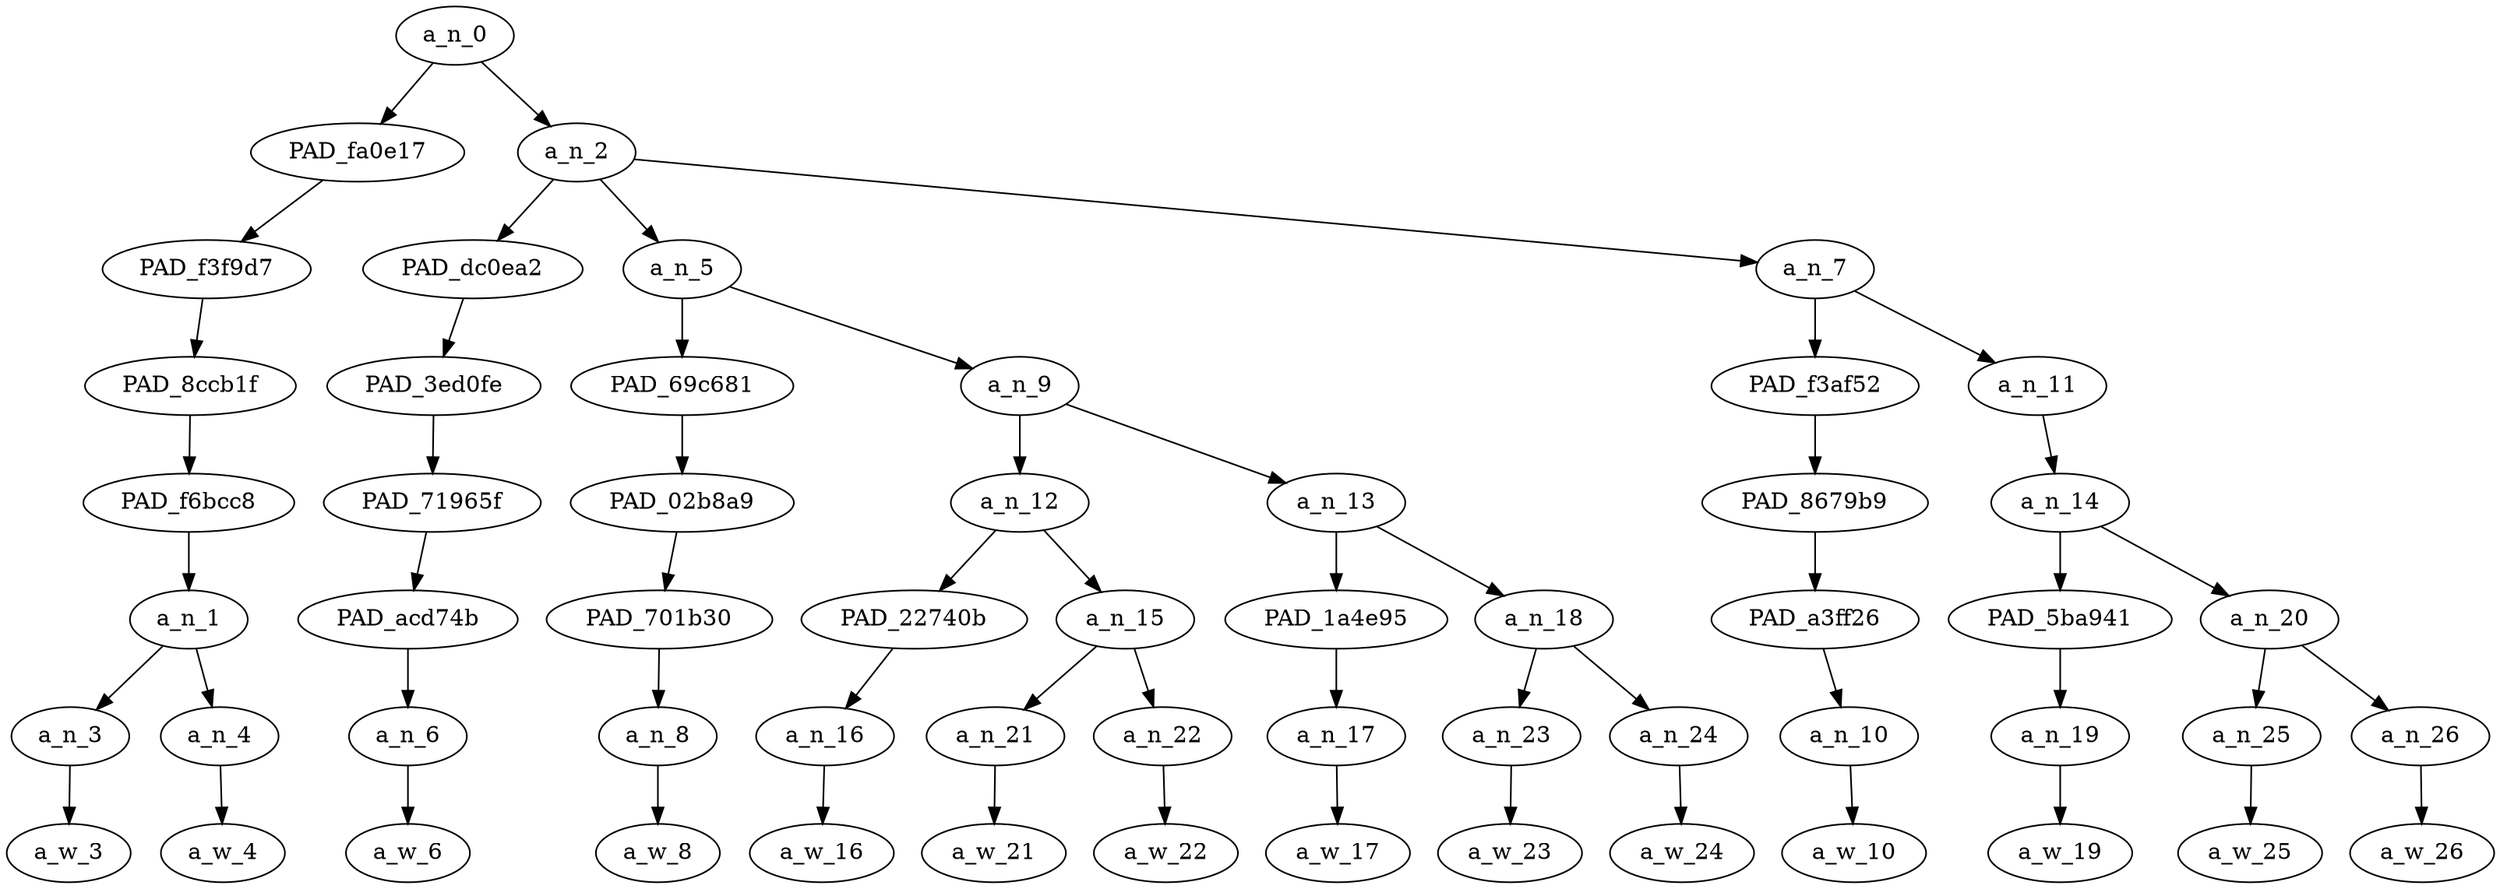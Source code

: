 strict digraph "" {
	a_n_0	[div_dir=1,
		index=0,
		level=7,
		pos="4.1875,7!",
		text_span="[0, 1, 2, 3, 4, 5, 6, 7, 8, 9, 10, 11, 12, 13]",
		value=1.00000002];
	PAD_fa0e17	[div_dir=1,
		index=0,
		level=6,
		pos="0.5,6!",
		text_span="[0, 1]",
		value=0.28413166];
	a_n_0 -> PAD_fa0e17;
	a_n_2	[div_dir=-1,
		index=1,
		level=6,
		pos="7.875,6!",
		text_span="[2, 3, 4, 5, 6, 7, 8, 9, 10, 11, 12, 13]",
		value=0.71586437];
	a_n_0 -> a_n_2;
	PAD_f3f9d7	[div_dir=1,
		index=0,
		level=5,
		pos="0.5,5!",
		text_span="[0, 1]",
		value=0.28413166];
	PAD_fa0e17 -> PAD_f3f9d7;
	PAD_8ccb1f	[div_dir=1,
		index=0,
		level=4,
		pos="0.5,4!",
		text_span="[0, 1]",
		value=0.28413166];
	PAD_f3f9d7 -> PAD_8ccb1f;
	PAD_f6bcc8	[div_dir=1,
		index=0,
		level=3,
		pos="0.5,3!",
		text_span="[0, 1]",
		value=0.28413166];
	PAD_8ccb1f -> PAD_f6bcc8;
	a_n_1	[div_dir=1,
		index=0,
		level=2,
		pos="0.5,2!",
		text_span="[0, 1]",
		value=0.28413166];
	PAD_f6bcc8 -> a_n_1;
	a_n_3	[div_dir=-1,
		index=0,
		level=1,
		pos="0.0,1!",
		text_span="[0]",
		value=0.15748892];
	a_n_1 -> a_n_3;
	a_n_4	[div_dir=1,
		index=1,
		level=1,
		pos="1.0,1!",
		text_span="[1]",
		value=0.12650253];
	a_n_1 -> a_n_4;
	a_w_3	[div_dir=0,
		index=0,
		level=0,
		pos="0,0!",
		text_span="[0]",
		value=ind];
	a_n_3 -> a_w_3;
	a_w_4	[div_dir=0,
		index=1,
		level=0,
		pos="1,0!",
		text_span="[1]",
		value=wv];
	a_n_4 -> a_w_4;
	PAD_dc0ea2	[div_dir=-1,
		index=2,
		level=5,
		pos="9.0,5!",
		text_span="[9]",
		value=0.05268203];
	a_n_2 -> PAD_dc0ea2;
	a_n_5	[div_dir=-1,
		index=1,
		level=5,
		pos="3.75,5!",
		text_span="[2, 3, 4, 5, 6, 7, 8]",
		value=0.43902015];
	a_n_2 -> a_n_5;
	a_n_7	[div_dir=1,
		index=3,
		level=5,
		pos="10.875,5!",
		text_span="[10, 11, 12, 13]",
		value=0.22409334];
	a_n_2 -> a_n_7;
	PAD_3ed0fe	[div_dir=-1,
		index=3,
		level=4,
		pos="9.0,4!",
		text_span="[9]",
		value=0.05268203];
	PAD_dc0ea2 -> PAD_3ed0fe;
	PAD_71965f	[div_dir=-1,
		index=4,
		level=3,
		pos="9.0,3!",
		text_span="[9]",
		value=0.05268203];
	PAD_3ed0fe -> PAD_71965f;
	PAD_acd74b	[div_dir=-1,
		index=6,
		level=2,
		pos="9.0,2!",
		text_span="[9]",
		value=0.05268203];
	PAD_71965f -> PAD_acd74b;
	a_n_6	[div_dir=-1,
		index=9,
		level=1,
		pos="9.0,1!",
		text_span="[9]",
		value=0.05268203];
	PAD_acd74b -> a_n_6;
	a_w_6	[div_dir=0,
		index=9,
		level=0,
		pos="9,0!",
		text_span="[9]",
		value=and];
	a_n_6 -> a_w_6;
	PAD_69c681	[div_dir=1,
		index=1,
		level=4,
		pos="2.0,4!",
		text_span="[2]",
		value=0.05630741];
	a_n_5 -> PAD_69c681;
	a_n_9	[div_dir=-1,
		index=2,
		level=4,
		pos="5.5,4!",
		text_span="[3, 4, 5, 6, 7, 8]",
		value=0.38258369];
	a_n_5 -> a_n_9;
	PAD_02b8a9	[div_dir=1,
		index=1,
		level=3,
		pos="2.0,3!",
		text_span="[2]",
		value=0.05630741];
	PAD_69c681 -> PAD_02b8a9;
	PAD_701b30	[div_dir=1,
		index=1,
		level=2,
		pos="2.0,2!",
		text_span="[2]",
		value=0.05630741];
	PAD_02b8a9 -> PAD_701b30;
	a_n_8	[div_dir=1,
		index=2,
		level=1,
		pos="2.0,1!",
		text_span="[2]",
		value=0.05630741];
	PAD_701b30 -> a_n_8;
	a_w_8	[div_dir=0,
		index=2,
		level=0,
		pos="2,0!",
		text_span="[2]",
		value=saw];
	a_n_8 -> a_w_8;
	a_n_12	[div_dir=-1,
		index=2,
		level=3,
		pos="4.25,3!",
		text_span="[3, 4, 5]",
		value=0.16841163];
	a_n_9 -> a_n_12;
	a_n_13	[div_dir=-1,
		index=3,
		level=3,
		pos="6.75,3!",
		text_span="[6, 7, 8]",
		value=0.21398682];
	a_n_9 -> a_n_13;
	PAD_22740b	[div_dir=-1,
		index=3,
		level=2,
		pos="5.0,2!",
		text_span="[5]",
		value=0.05450281];
	a_n_12 -> PAD_22740b;
	a_n_15	[div_dir=-1,
		index=2,
		level=2,
		pos="3.5,2!",
		text_span="[3, 4]",
		value=0.11378088];
	a_n_12 -> a_n_15;
	a_n_16	[div_dir=-1,
		index=5,
		level=1,
		pos="5.0,1!",
		text_span="[5]",
		value=0.05450281];
	PAD_22740b -> a_n_16;
	a_w_16	[div_dir=0,
		index=5,
		level=0,
		pos="5,0!",
		text_span="[5]",
		value=women];
	a_n_16 -> a_w_16;
	a_n_21	[div_dir=-1,
		index=3,
		level=1,
		pos="3.0,1!",
		text_span="[3]",
		value=0.04667205];
	a_n_15 -> a_n_21;
	a_n_22	[div_dir=-1,
		index=4,
		level=1,
		pos="4.0,1!",
		text_span="[4]",
		value=0.06697062];
	a_n_15 -> a_n_22;
	a_w_21	[div_dir=0,
		index=3,
		level=0,
		pos="3,0!",
		text_span="[3]",
		value=south];
	a_n_21 -> a_w_21;
	a_w_22	[div_dir=0,
		index=4,
		level=0,
		pos="4,0!",
		text_span="[4]",
		value=africa];
	a_n_22 -> a_w_22;
	PAD_1a4e95	[div_dir=1,
		index=4,
		level=2,
		pos="6.0,2!",
		text_span="[6]",
		value=0.04142859];
	a_n_13 -> PAD_1a4e95;
	a_n_18	[div_dir=-1,
		index=5,
		level=2,
		pos="7.5,2!",
		text_span="[7, 8]",
		value=0.17242417];
	a_n_13 -> a_n_18;
	a_n_17	[div_dir=1,
		index=6,
		level=1,
		pos="6.0,1!",
		text_span="[6]",
		value=0.04142859];
	PAD_1a4e95 -> a_n_17;
	a_w_17	[div_dir=0,
		index=6,
		level=0,
		pos="6,0!",
		text_span="[6]",
		value=won];
	a_n_17 -> a_w_17;
	a_n_23	[div_dir=-1,
		index=7,
		level=1,
		pos="7.0,1!",
		text_span="[7]",
		value=0.04743723];
	a_n_18 -> a_n_23;
	a_n_24	[div_dir=-1,
		index=8,
		level=1,
		pos="8.0,1!",
		text_span="[8]",
		value=0.12474769];
	a_n_18 -> a_n_24;
	a_w_23	[div_dir=0,
		index=7,
		level=0,
		pos="7,0!",
		text_span="[7]",
		value=the];
	a_n_23 -> a_w_23;
	a_w_24	[div_dir=0,
		index=8,
		level=0,
		pos="8,0!",
		text_span="[8]",
		value=toss];
	a_n_24 -> a_w_24;
	PAD_f3af52	[div_dir=1,
		index=4,
		level=4,
		pos="10.0,4!",
		text_span="[10]",
		value=0.04445249];
	a_n_7 -> PAD_f3af52;
	a_n_11	[div_dir=1,
		index=5,
		level=4,
		pos="11.75,4!",
		text_span="[11, 12, 13]",
		value=0.17948953];
	a_n_7 -> a_n_11;
	PAD_8679b9	[div_dir=1,
		index=5,
		level=3,
		pos="10.0,3!",
		text_span="[10]",
		value=0.04445249];
	PAD_f3af52 -> PAD_8679b9;
	PAD_a3ff26	[div_dir=1,
		index=7,
		level=2,
		pos="10.0,2!",
		text_span="[10]",
		value=0.04445249];
	PAD_8679b9 -> PAD_a3ff26;
	a_n_10	[div_dir=1,
		index=10,
		level=1,
		pos="10.0,1!",
		text_span="[10]",
		value=0.04445249];
	PAD_a3ff26 -> a_n_10;
	a_w_10	[div_dir=0,
		index=10,
		level=0,
		pos="10,0!",
		text_span="[10]",
		value=decided];
	a_n_10 -> a_w_10;
	a_n_14	[div_dir=1,
		index=6,
		level=3,
		pos="11.75,3!",
		text_span="[11, 12, 13]",
		value=0.17940446];
	a_n_11 -> a_n_14;
	PAD_5ba941	[div_dir=1,
		index=8,
		level=2,
		pos="11.0,2!",
		text_span="[11]",
		value=0.03669585];
	a_n_14 -> PAD_5ba941;
	a_n_20	[div_dir=1,
		index=9,
		level=2,
		pos="12.5,2!",
		text_span="[12, 13]",
		value=0.14262355];
	a_n_14 -> a_n_20;
	a_n_19	[div_dir=1,
		index=11,
		level=1,
		pos="11.0,1!",
		text_span="[11]",
		value=0.03669585];
	PAD_5ba941 -> a_n_19;
	a_w_19	[div_dir=0,
		index=11,
		level=0,
		pos="11,0!",
		text_span="[11]",
		value=to];
	a_n_19 -> a_w_19;
	a_n_25	[div_dir=-1,
		index=12,
		level=1,
		pos="12.0,1!",
		text_span="[12]",
		value=0.09160112];
	a_n_20 -> a_n_25;
	a_n_26	[div_dir=1,
		index=13,
		level=1,
		pos="13.0,1!",
		text_span="[13]",
		value=0.05099462];
	a_n_20 -> a_n_26;
	a_w_25	[div_dir=0,
		index=12,
		level=0,
		pos="12,0!",
		text_span="[12]",
		value=bowl];
	a_n_25 -> a_w_25;
	a_w_26	[div_dir=0,
		index=13,
		level=0,
		pos="13,0!",
		text_span="[13]",
		value=first];
	a_n_26 -> a_w_26;
}
